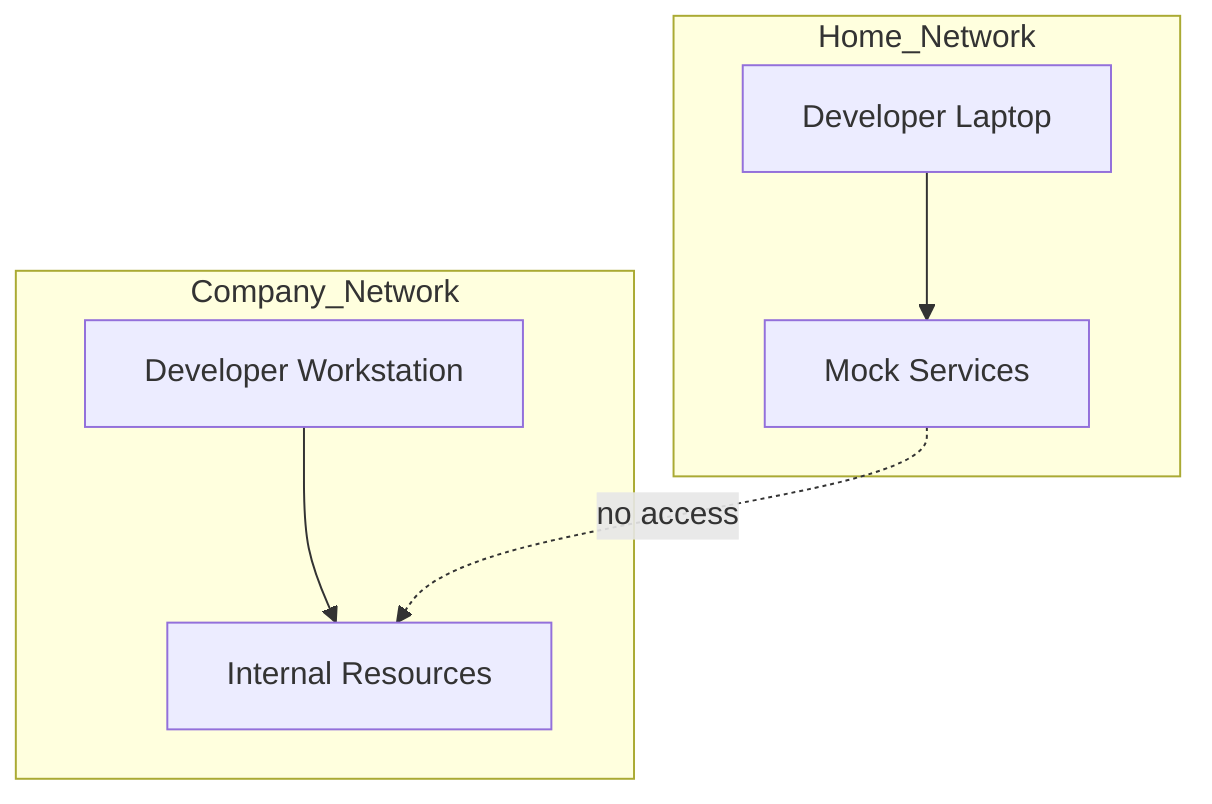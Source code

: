 flowchart TD
    subgraph Home_Network
        A[Developer Laptop]
        A --> B[Mock Services]
    end
    subgraph Company_Network
        C[Developer Workstation]
        C --> D[Internal Resources]
    end
    B -. no access .-> D